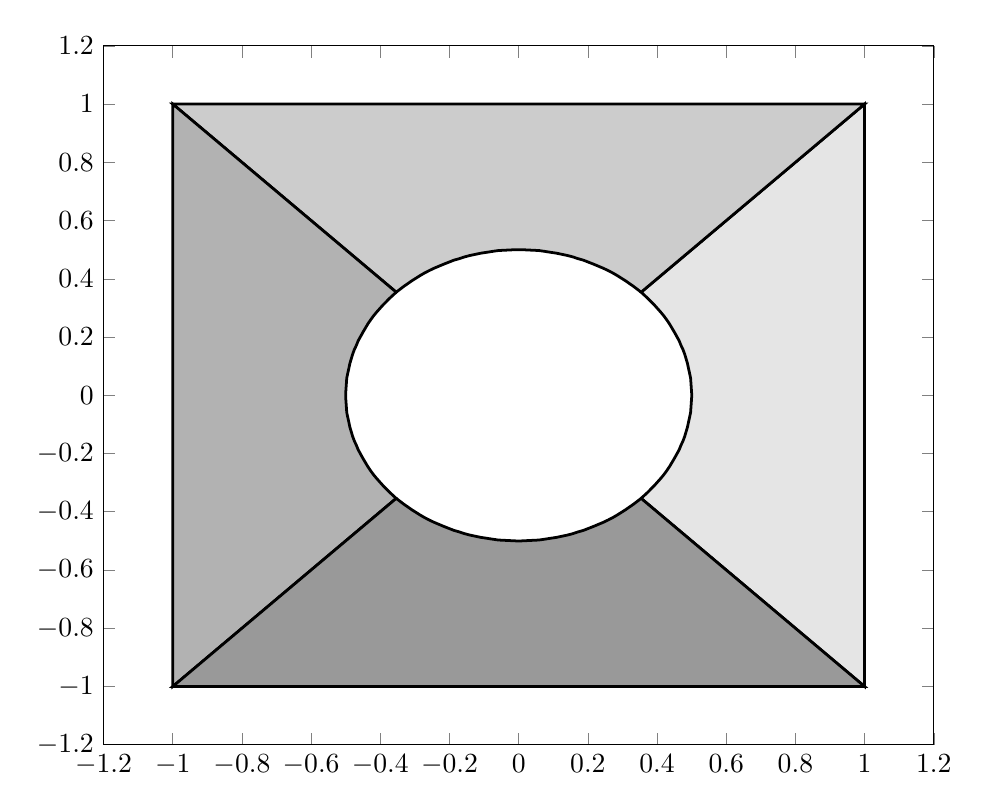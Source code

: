 \begin{tikzpicture}%
\begin{axis}[width=1\textwidth]%
\addplot[fill=gray!20,line width=1pt] coordinates {%
(0.354,-0.354)%
(0.367,-0.367)%
(0.38,-0.38)%
(0.393,-0.393)%
(0.406,-0.406)%
(0.42,-0.42)%
(0.433,-0.433)%
(0.446,-0.446)%
(0.459,-0.459)%
(0.472,-0.472)%
(0.485,-0.485)%
(0.499,-0.499)%
(0.512,-0.512)%
(0.525,-0.525)%
(0.538,-0.538)%
(0.551,-0.551)%
(0.565,-0.565)%
(0.578,-0.578)%
(0.591,-0.591)%
(0.604,-0.604)%
(0.617,-0.617)%
(0.631,-0.631)%
(0.644,-0.644)%
(0.657,-0.657)%
(0.67,-0.67)%
(0.683,-0.683)%
(0.697,-0.697)%
(0.71,-0.71)%
(0.723,-0.723)%
(0.736,-0.736)%
(0.749,-0.749)%
(0.763,-0.763)%
(0.776,-0.776)%
(0.789,-0.789)%
(0.802,-0.802)%
(0.815,-0.815)%
(0.828,-0.828)%
(0.842,-0.842)%
(0.855,-0.855)%
(0.868,-0.868)%
(0.881,-0.881)%
(0.894,-0.894)%
(0.908,-0.908)%
(0.921,-0.921)%
(0.934,-0.934)%
(0.947,-0.947)%
(0.96,-0.96)%
(0.974,-0.974)%
(0.987,-0.987)%
(1.0,-1.0)%
(1.0,-1.0)%
(1.0,-0.959)%
(1.0,-0.918)%
(1.0,-0.878)%
(1.0,-0.837)%
(1.0,-0.796)%
(1.0,-0.755)%
(1.0,-0.714)%
(1.0,-0.673)%
(1.0,-0.633)%
(1.0,-0.592)%
(1.0,-0.551)%
(1.0,-0.51)%
(1.0,-0.469)%
(1.0,-0.429)%
(1.0,-0.388)%
(1.0,-0.347)%
(1.0,-0.306)%
(1.0,-0.265)%
(1.0,-0.224)%
(1.0,-0.184)%
(1.0,-0.143)%
(1.0,-0.102)%
(1.0,-0.061)%
(1.0,-0.02)%
(1.0,0.02)%
(1.0,0.061)%
(1.0,0.102)%
(1.0,0.143)%
(1.0,0.184)%
(1.0,0.224)%
(1.0,0.265)%
(1.0,0.306)%
(1.0,0.347)%
(1.0,0.388)%
(1.0,0.429)%
(1.0,0.469)%
(1.0,0.51)%
(1.0,0.551)%
(1.0,0.592)%
(1.0,0.633)%
(1.0,0.673)%
(1.0,0.714)%
(1.0,0.755)%
(1.0,0.796)%
(1.0,0.837)%
(1.0,0.878)%
(1.0,0.918)%
(1.0,0.959)%
(1.0,1.0)%
(1.0,1.0)%
(0.987,0.987)%
(0.974,0.974)%
(0.96,0.96)%
(0.947,0.947)%
(0.934,0.934)%
(0.921,0.921)%
(0.908,0.908)%
(0.894,0.894)%
(0.881,0.881)%
(0.868,0.868)%
(0.855,0.855)%
(0.842,0.842)%
(0.828,0.828)%
(0.815,0.815)%
(0.802,0.802)%
(0.789,0.789)%
(0.776,0.776)%
(0.763,0.763)%
(0.749,0.749)%
(0.736,0.736)%
(0.723,0.723)%
(0.71,0.71)%
(0.697,0.697)%
(0.683,0.683)%
(0.67,0.67)%
(0.657,0.657)%
(0.644,0.644)%
(0.631,0.631)%
(0.617,0.617)%
(0.604,0.604)%
(0.591,0.591)%
(0.578,0.578)%
(0.565,0.565)%
(0.551,0.551)%
(0.538,0.538)%
(0.525,0.525)%
(0.512,0.512)%
(0.499,0.499)%
(0.485,0.485)%
(0.472,0.472)%
(0.459,0.459)%
(0.446,0.446)%
(0.433,0.433)%
(0.42,0.42)%
(0.406,0.406)%
(0.393,0.393)%
(0.38,0.38)%
(0.367,0.367)%
(0.354,0.354)%
(0.354,0.354)%
(0.364,0.343)%
(0.374,0.332)%
(0.383,0.321)%
(0.393,0.309)%
(0.402,0.297)%
(0.411,0.285)%
(0.42,0.272)%
(0.428,0.259)%
(0.436,0.245)%
(0.443,0.231)%
(0.45,0.217)%
(0.457,0.202)%
(0.464,0.187)%
(0.469,0.172)%
(0.475,0.157)%
(0.48,0.141)%
(0.484,0.125)%
(0.488,0.109)%
(0.491,0.092)%
(0.494,0.076)%
(0.497,0.059)%
(0.498,0.042)%
(0.499,0.025)%
(0.5,0.008)%
(0.5,-0.008)%
(0.499,-0.025)%
(0.498,-0.042)%
(0.497,-0.059)%
(0.494,-0.076)%
(0.491,-0.092)%
(0.488,-0.109)%
(0.484,-0.125)%
(0.48,-0.141)%
(0.475,-0.157)%
(0.469,-0.172)%
(0.464,-0.187)%
(0.457,-0.202)%
(0.45,-0.217)%
(0.443,-0.231)%
(0.436,-0.245)%
(0.428,-0.259)%
(0.42,-0.272)%
(0.411,-0.285)%
(0.402,-0.297)%
(0.393,-0.309)%
(0.383,-0.321)%
(0.374,-0.332)%
(0.364,-0.343)%
(0.354,-0.354)%
};%
%
%
\addplot[fill=gray!40,line width=1pt] coordinates {%
(0.354,0.354)%
(0.367,0.367)%
(0.38,0.38)%
(0.393,0.393)%
(0.406,0.406)%
(0.42,0.42)%
(0.433,0.433)%
(0.446,0.446)%
(0.459,0.459)%
(0.472,0.472)%
(0.485,0.485)%
(0.499,0.499)%
(0.512,0.512)%
(0.525,0.525)%
(0.538,0.538)%
(0.551,0.551)%
(0.565,0.565)%
(0.578,0.578)%
(0.591,0.591)%
(0.604,0.604)%
(0.617,0.617)%
(0.631,0.631)%
(0.644,0.644)%
(0.657,0.657)%
(0.67,0.67)%
(0.683,0.683)%
(0.697,0.697)%
(0.71,0.71)%
(0.723,0.723)%
(0.736,0.736)%
(0.749,0.749)%
(0.763,0.763)%
(0.776,0.776)%
(0.789,0.789)%
(0.802,0.802)%
(0.815,0.815)%
(0.828,0.828)%
(0.842,0.842)%
(0.855,0.855)%
(0.868,0.868)%
(0.881,0.881)%
(0.894,0.894)%
(0.908,0.908)%
(0.921,0.921)%
(0.934,0.934)%
(0.947,0.947)%
(0.96,0.96)%
(0.974,0.974)%
(0.987,0.987)%
(1.0,1.0)%
(1.0,1.0)%
(0.959,1.0)%
(0.918,1.0)%
(0.878,1.0)%
(0.837,1.0)%
(0.796,1.0)%
(0.755,1.0)%
(0.714,1.0)%
(0.673,1.0)%
(0.633,1.0)%
(0.592,1.0)%
(0.551,1.0)%
(0.51,1.0)%
(0.469,1.0)%
(0.429,1.0)%
(0.388,1.0)%
(0.347,1.0)%
(0.306,1.0)%
(0.265,1.0)%
(0.224,1.0)%
(0.184,1.0)%
(0.143,1.0)%
(0.102,1.0)%
(0.061,1.0)%
(0.02,1.0)%
(-0.02,1.0)%
(-0.061,1.0)%
(-0.102,1.0)%
(-0.143,1.0)%
(-0.184,1.0)%
(-0.224,1.0)%
(-0.265,1.0)%
(-0.306,1.0)%
(-0.347,1.0)%
(-0.388,1.0)%
(-0.429,1.0)%
(-0.469,1.0)%
(-0.51,1.0)%
(-0.551,1.0)%
(-0.592,1.0)%
(-0.633,1.0)%
(-0.673,1.0)%
(-0.714,1.0)%
(-0.755,1.0)%
(-0.796,1.0)%
(-0.837,1.0)%
(-0.878,1.0)%
(-0.918,1.0)%
(-0.959,1.0)%
(-1.0,1.0)%
(-1.0,1.0)%
(-0.987,0.987)%
(-0.974,0.974)%
(-0.96,0.96)%
(-0.947,0.947)%
(-0.934,0.934)%
(-0.921,0.921)%
(-0.908,0.908)%
(-0.894,0.894)%
(-0.881,0.881)%
(-0.868,0.868)%
(-0.855,0.855)%
(-0.842,0.842)%
(-0.828,0.828)%
(-0.815,0.815)%
(-0.802,0.802)%
(-0.789,0.789)%
(-0.776,0.776)%
(-0.763,0.763)%
(-0.749,0.749)%
(-0.736,0.736)%
(-0.723,0.723)%
(-0.71,0.71)%
(-0.697,0.697)%
(-0.683,0.683)%
(-0.67,0.67)%
(-0.657,0.657)%
(-0.644,0.644)%
(-0.631,0.631)%
(-0.617,0.617)%
(-0.604,0.604)%
(-0.591,0.591)%
(-0.578,0.578)%
(-0.565,0.565)%
(-0.551,0.551)%
(-0.538,0.538)%
(-0.525,0.525)%
(-0.512,0.512)%
(-0.499,0.499)%
(-0.485,0.485)%
(-0.472,0.472)%
(-0.459,0.459)%
(-0.446,0.446)%
(-0.433,0.433)%
(-0.42,0.42)%
(-0.406,0.406)%
(-0.393,0.393)%
(-0.38,0.38)%
(-0.367,0.367)%
(-0.354,0.354)%
(-0.354,0.354)%
(-0.343,0.364)%
(-0.332,0.374)%
(-0.321,0.383)%
(-0.309,0.393)%
(-0.297,0.402)%
(-0.285,0.411)%
(-0.272,0.42)%
(-0.259,0.428)%
(-0.245,0.436)%
(-0.231,0.443)%
(-0.217,0.45)%
(-0.202,0.457)%
(-0.187,0.464)%
(-0.172,0.469)%
(-0.157,0.475)%
(-0.141,0.48)%
(-0.125,0.484)%
(-0.109,0.488)%
(-0.092,0.491)%
(-0.076,0.494)%
(-0.059,0.497)%
(-0.042,0.498)%
(-0.025,0.499)%
(-0.008,0.5)%
(0.008,0.5)%
(0.025,0.499)%
(0.042,0.498)%
(0.059,0.497)%
(0.076,0.494)%
(0.092,0.491)%
(0.109,0.488)%
(0.125,0.484)%
(0.141,0.48)%
(0.157,0.475)%
(0.172,0.469)%
(0.187,0.464)%
(0.202,0.457)%
(0.217,0.45)%
(0.231,0.443)%
(0.245,0.436)%
(0.259,0.428)%
(0.272,0.42)%
(0.285,0.411)%
(0.297,0.402)%
(0.309,0.393)%
(0.321,0.383)%
(0.332,0.374)%
(0.343,0.364)%
(0.354,0.354)%
};%
%
%
\addplot[fill=gray!60,line width=1pt] coordinates {%
(-0.354,0.354)%
(-0.367,0.367)%
(-0.38,0.38)%
(-0.393,0.393)%
(-0.406,0.406)%
(-0.42,0.42)%
(-0.433,0.433)%
(-0.446,0.446)%
(-0.459,0.459)%
(-0.472,0.472)%
(-0.485,0.485)%
(-0.499,0.499)%
(-0.512,0.512)%
(-0.525,0.525)%
(-0.538,0.538)%
(-0.551,0.551)%
(-0.565,0.565)%
(-0.578,0.578)%
(-0.591,0.591)%
(-0.604,0.604)%
(-0.617,0.617)%
(-0.631,0.631)%
(-0.644,0.644)%
(-0.657,0.657)%
(-0.67,0.67)%
(-0.683,0.683)%
(-0.697,0.697)%
(-0.71,0.71)%
(-0.723,0.723)%
(-0.736,0.736)%
(-0.749,0.749)%
(-0.763,0.763)%
(-0.776,0.776)%
(-0.789,0.789)%
(-0.802,0.802)%
(-0.815,0.815)%
(-0.828,0.828)%
(-0.842,0.842)%
(-0.855,0.855)%
(-0.868,0.868)%
(-0.881,0.881)%
(-0.894,0.894)%
(-0.908,0.908)%
(-0.921,0.921)%
(-0.934,0.934)%
(-0.947,0.947)%
(-0.96,0.96)%
(-0.974,0.974)%
(-0.987,0.987)%
(-1.0,1.0)%
(-1.0,1.0)%
(-1.0,0.959)%
(-1.0,0.918)%
(-1.0,0.878)%
(-1.0,0.837)%
(-1.0,0.796)%
(-1.0,0.755)%
(-1.0,0.714)%
(-1.0,0.673)%
(-1.0,0.633)%
(-1.0,0.592)%
(-1.0,0.551)%
(-1.0,0.51)%
(-1.0,0.469)%
(-1.0,0.429)%
(-1.0,0.388)%
(-1.0,0.347)%
(-1.0,0.306)%
(-1.0,0.265)%
(-1.0,0.224)%
(-1.0,0.184)%
(-1.0,0.143)%
(-1.0,0.102)%
(-1.0,0.061)%
(-1.0,0.02)%
(-1.0,-0.02)%
(-1.0,-0.061)%
(-1.0,-0.102)%
(-1.0,-0.143)%
(-1.0,-0.184)%
(-1.0,-0.224)%
(-1.0,-0.265)%
(-1.0,-0.306)%
(-1.0,-0.347)%
(-1.0,-0.388)%
(-1.0,-0.429)%
(-1.0,-0.469)%
(-1.0,-0.51)%
(-1.0,-0.551)%
(-1.0,-0.592)%
(-1.0,-0.633)%
(-1.0,-0.673)%
(-1.0,-0.714)%
(-1.0,-0.755)%
(-1.0,-0.796)%
(-1.0,-0.837)%
(-1.0,-0.878)%
(-1.0,-0.918)%
(-1.0,-0.959)%
(-1.0,-1.0)%
(-1.0,-1.0)%
(-0.987,-0.987)%
(-0.974,-0.974)%
(-0.96,-0.96)%
(-0.947,-0.947)%
(-0.934,-0.934)%
(-0.921,-0.921)%
(-0.908,-0.908)%
(-0.894,-0.894)%
(-0.881,-0.881)%
(-0.868,-0.868)%
(-0.855,-0.855)%
(-0.842,-0.842)%
(-0.828,-0.828)%
(-0.815,-0.815)%
(-0.802,-0.802)%
(-0.789,-0.789)%
(-0.776,-0.776)%
(-0.763,-0.763)%
(-0.749,-0.749)%
(-0.736,-0.736)%
(-0.723,-0.723)%
(-0.71,-0.71)%
(-0.697,-0.697)%
(-0.683,-0.683)%
(-0.67,-0.67)%
(-0.657,-0.657)%
(-0.644,-0.644)%
(-0.631,-0.631)%
(-0.617,-0.617)%
(-0.604,-0.604)%
(-0.591,-0.591)%
(-0.578,-0.578)%
(-0.565,-0.565)%
(-0.551,-0.551)%
(-0.538,-0.538)%
(-0.525,-0.525)%
(-0.512,-0.512)%
(-0.499,-0.499)%
(-0.485,-0.485)%
(-0.472,-0.472)%
(-0.459,-0.459)%
(-0.446,-0.446)%
(-0.433,-0.433)%
(-0.42,-0.42)%
(-0.406,-0.406)%
(-0.393,-0.393)%
(-0.38,-0.38)%
(-0.367,-0.367)%
(-0.354,-0.354)%
(-0.354,-0.354)%
(-0.364,-0.343)%
(-0.374,-0.332)%
(-0.383,-0.321)%
(-0.393,-0.309)%
(-0.402,-0.297)%
(-0.411,-0.285)%
(-0.42,-0.272)%
(-0.428,-0.259)%
(-0.436,-0.245)%
(-0.443,-0.231)%
(-0.45,-0.217)%
(-0.457,-0.202)%
(-0.464,-0.187)%
(-0.469,-0.172)%
(-0.475,-0.157)%
(-0.48,-0.141)%
(-0.484,-0.125)%
(-0.488,-0.109)%
(-0.491,-0.092)%
(-0.494,-0.076)%
(-0.497,-0.059)%
(-0.498,-0.042)%
(-0.499,-0.025)%
(-0.5,-0.008)%
(-0.5,0.008)%
(-0.499,0.025)%
(-0.498,0.042)%
(-0.497,0.059)%
(-0.494,0.076)%
(-0.491,0.092)%
(-0.488,0.109)%
(-0.484,0.125)%
(-0.48,0.141)%
(-0.475,0.157)%
(-0.469,0.172)%
(-0.464,0.187)%
(-0.457,0.202)%
(-0.45,0.217)%
(-0.443,0.231)%
(-0.436,0.245)%
(-0.428,0.259)%
(-0.42,0.272)%
(-0.411,0.285)%
(-0.402,0.297)%
(-0.393,0.309)%
(-0.383,0.321)%
(-0.374,0.332)%
(-0.364,0.343)%
(-0.354,0.354)%
};%
%
%
\addplot[fill=gray!80,line width=1pt] coordinates {%
(-0.354,-0.354)%
(-0.367,-0.367)%
(-0.38,-0.38)%
(-0.393,-0.393)%
(-0.406,-0.406)%
(-0.42,-0.42)%
(-0.433,-0.433)%
(-0.446,-0.446)%
(-0.459,-0.459)%
(-0.472,-0.472)%
(-0.485,-0.485)%
(-0.499,-0.499)%
(-0.512,-0.512)%
(-0.525,-0.525)%
(-0.538,-0.538)%
(-0.551,-0.551)%
(-0.565,-0.565)%
(-0.578,-0.578)%
(-0.591,-0.591)%
(-0.604,-0.604)%
(-0.617,-0.617)%
(-0.631,-0.631)%
(-0.644,-0.644)%
(-0.657,-0.657)%
(-0.67,-0.67)%
(-0.683,-0.683)%
(-0.697,-0.697)%
(-0.71,-0.71)%
(-0.723,-0.723)%
(-0.736,-0.736)%
(-0.749,-0.749)%
(-0.763,-0.763)%
(-0.776,-0.776)%
(-0.789,-0.789)%
(-0.802,-0.802)%
(-0.815,-0.815)%
(-0.828,-0.828)%
(-0.842,-0.842)%
(-0.855,-0.855)%
(-0.868,-0.868)%
(-0.881,-0.881)%
(-0.894,-0.894)%
(-0.908,-0.908)%
(-0.921,-0.921)%
(-0.934,-0.934)%
(-0.947,-0.947)%
(-0.96,-0.96)%
(-0.974,-0.974)%
(-0.987,-0.987)%
(-1.0,-1.0)%
(-1.0,-1.0)%
(-0.959,-1.0)%
(-0.918,-1.0)%
(-0.878,-1.0)%
(-0.837,-1.0)%
(-0.796,-1.0)%
(-0.755,-1.0)%
(-0.714,-1.0)%
(-0.673,-1.0)%
(-0.633,-1.0)%
(-0.592,-1.0)%
(-0.551,-1.0)%
(-0.51,-1.0)%
(-0.469,-1.0)%
(-0.429,-1.0)%
(-0.388,-1.0)%
(-0.347,-1.0)%
(-0.306,-1.0)%
(-0.265,-1.0)%
(-0.224,-1.0)%
(-0.184,-1.0)%
(-0.143,-1.0)%
(-0.102,-1.0)%
(-0.061,-1.0)%
(-0.02,-1.0)%
(0.02,-1.0)%
(0.061,-1.0)%
(0.102,-1.0)%
(0.143,-1.0)%
(0.184,-1.0)%
(0.224,-1.0)%
(0.265,-1.0)%
(0.306,-1.0)%
(0.347,-1.0)%
(0.388,-1.0)%
(0.429,-1.0)%
(0.469,-1.0)%
(0.51,-1.0)%
(0.551,-1.0)%
(0.592,-1.0)%
(0.633,-1.0)%
(0.673,-1.0)%
(0.714,-1.0)%
(0.755,-1.0)%
(0.796,-1.0)%
(0.837,-1.0)%
(0.878,-1.0)%
(0.918,-1.0)%
(0.959,-1.0)%
(1.0,-1.0)%
(1.0,-1.0)%
(0.987,-0.987)%
(0.974,-0.974)%
(0.96,-0.96)%
(0.947,-0.947)%
(0.934,-0.934)%
(0.921,-0.921)%
(0.908,-0.908)%
(0.894,-0.894)%
(0.881,-0.881)%
(0.868,-0.868)%
(0.855,-0.855)%
(0.842,-0.842)%
(0.828,-0.828)%
(0.815,-0.815)%
(0.802,-0.802)%
(0.789,-0.789)%
(0.776,-0.776)%
(0.763,-0.763)%
(0.749,-0.749)%
(0.736,-0.736)%
(0.723,-0.723)%
(0.71,-0.71)%
(0.697,-0.697)%
(0.683,-0.683)%
(0.67,-0.67)%
(0.657,-0.657)%
(0.644,-0.644)%
(0.631,-0.631)%
(0.617,-0.617)%
(0.604,-0.604)%
(0.591,-0.591)%
(0.578,-0.578)%
(0.565,-0.565)%
(0.551,-0.551)%
(0.538,-0.538)%
(0.525,-0.525)%
(0.512,-0.512)%
(0.499,-0.499)%
(0.485,-0.485)%
(0.472,-0.472)%
(0.459,-0.459)%
(0.446,-0.446)%
(0.433,-0.433)%
(0.42,-0.42)%
(0.406,-0.406)%
(0.393,-0.393)%
(0.38,-0.38)%
(0.367,-0.367)%
(0.354,-0.354)%
(0.354,-0.354)%
(0.343,-0.364)%
(0.332,-0.374)%
(0.321,-0.383)%
(0.309,-0.393)%
(0.297,-0.402)%
(0.285,-0.411)%
(0.272,-0.42)%
(0.259,-0.428)%
(0.245,-0.436)%
(0.231,-0.443)%
(0.217,-0.45)%
(0.202,-0.457)%
(0.187,-0.464)%
(0.172,-0.469)%
(0.157,-0.475)%
(0.141,-0.48)%
(0.125,-0.484)%
(0.109,-0.488)%
(0.092,-0.491)%
(0.076,-0.494)%
(0.059,-0.497)%
(0.042,-0.498)%
(0.025,-0.499)%
(0.008,-0.5)%
(-0.008,-0.5)%
(-0.025,-0.499)%
(-0.042,-0.498)%
(-0.059,-0.497)%
(-0.076,-0.494)%
(-0.092,-0.491)%
(-0.109,-0.488)%
(-0.125,-0.484)%
(-0.141,-0.48)%
(-0.157,-0.475)%
(-0.172,-0.469)%
(-0.187,-0.464)%
(-0.202,-0.457)%
(-0.217,-0.45)%
(-0.231,-0.443)%
(-0.245,-0.436)%
(-0.259,-0.428)%
(-0.272,-0.42)%
(-0.285,-0.411)%
(-0.297,-0.402)%
(-0.309,-0.393)%
(-0.321,-0.383)%
(-0.332,-0.374)%
(-0.343,-0.364)%
(-0.354,-0.354)%
};%
%
%
\end{axis}%
\end{tikzpicture}%

